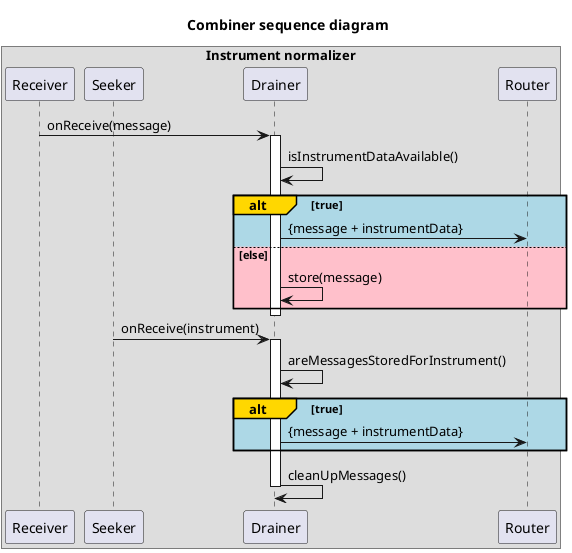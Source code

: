 @startuml

title Combiner sequence diagram


box "Instrument normalizer"
participant Receiver order 9
participant Seeker order 10
participant Drainer order 30 
participant Router order 40 

end box

Receiver -> Drainer : onReceive(message)
activate Drainer
Drainer -> Drainer : isInstrumentDataAvailable()
alt#Gold #LightBlue true
Drainer -> Router : {message + instrumentData}
else #Pink else
Drainer -> Drainer : store(message)
end
deactivate Drainer
Seeker -> Drainer : onReceive(instrument)
activate Drainer
Drainer -> Drainer : areMessagesStoredForInstrument()
alt#Gold #LightBlue true
Drainer -> Router : {message + instrumentData}
end
Drainer -> Drainer : cleanUpMessages()
deactivate Drainer

@enduml
